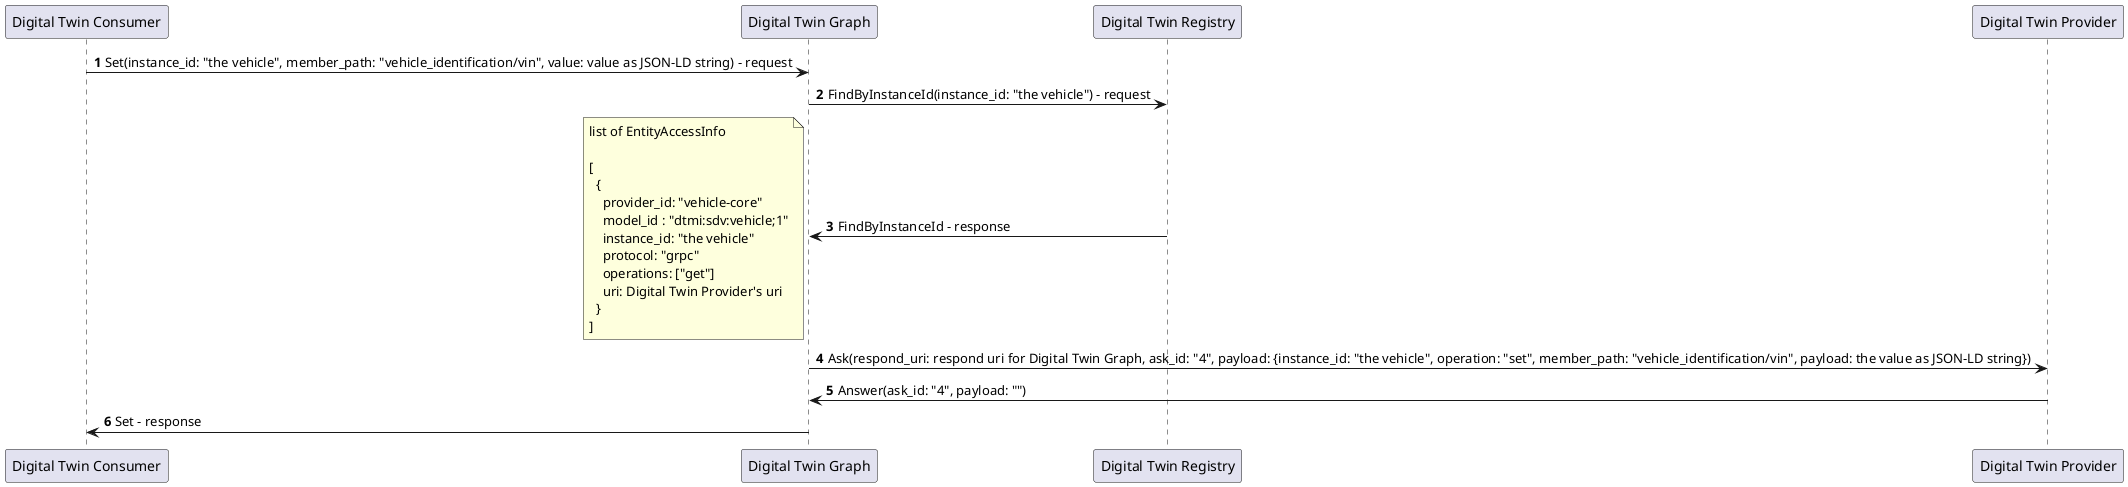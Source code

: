 @startuml

autonumber

participant "Digital Twin Consumer" as CONSUMER
participant "Digital Twin Graph" as DIGITAL_TWIN_GRAPH
participant "Digital Twin Registry" as DIGITAL_TWIN_REGISTRY
participant "Digital Twin Provider" as PROVIDER

CONSUMER -> DIGITAL_TWIN_GRAPH: Set(instance_id: "the vehicle", member_path: "vehicle_identification/vin", value: value as JSON-LD string) - request

DIGITAL_TWIN_GRAPH -> DIGITAL_TWIN_REGISTRY: FindByInstanceId(instance_id: "the vehicle") - request
DIGITAL_TWIN_GRAPH <- DIGITAL_TWIN_REGISTRY: FindByInstanceId - response
note left
  list of EntityAccessInfo

  [
    {
      provider_id: "vehicle-core"      
      model_id : "dtmi:sdv:vehicle;1"
      instance_id: "the vehicle"
      protocol: "grpc"
      operations: ["get"]
      uri: Digital Twin Provider's uri
    }
  ]
end note

DIGITAL_TWIN_GRAPH -> PROVIDER: Ask(respond_uri: respond uri for Digital Twin Graph, ask_id: "4", payload: {instance_id: "the vehicle", operation: "set", member_path: "vehicle_identification/vin", payload: the value as JSON-LD string})
DIGITAL_TWIN_GRAPH <- PROVIDER: Answer(ask_id: "4", payload: "")

CONSUMER <- DIGITAL_TWIN_GRAPH: Set - response

@enduml
